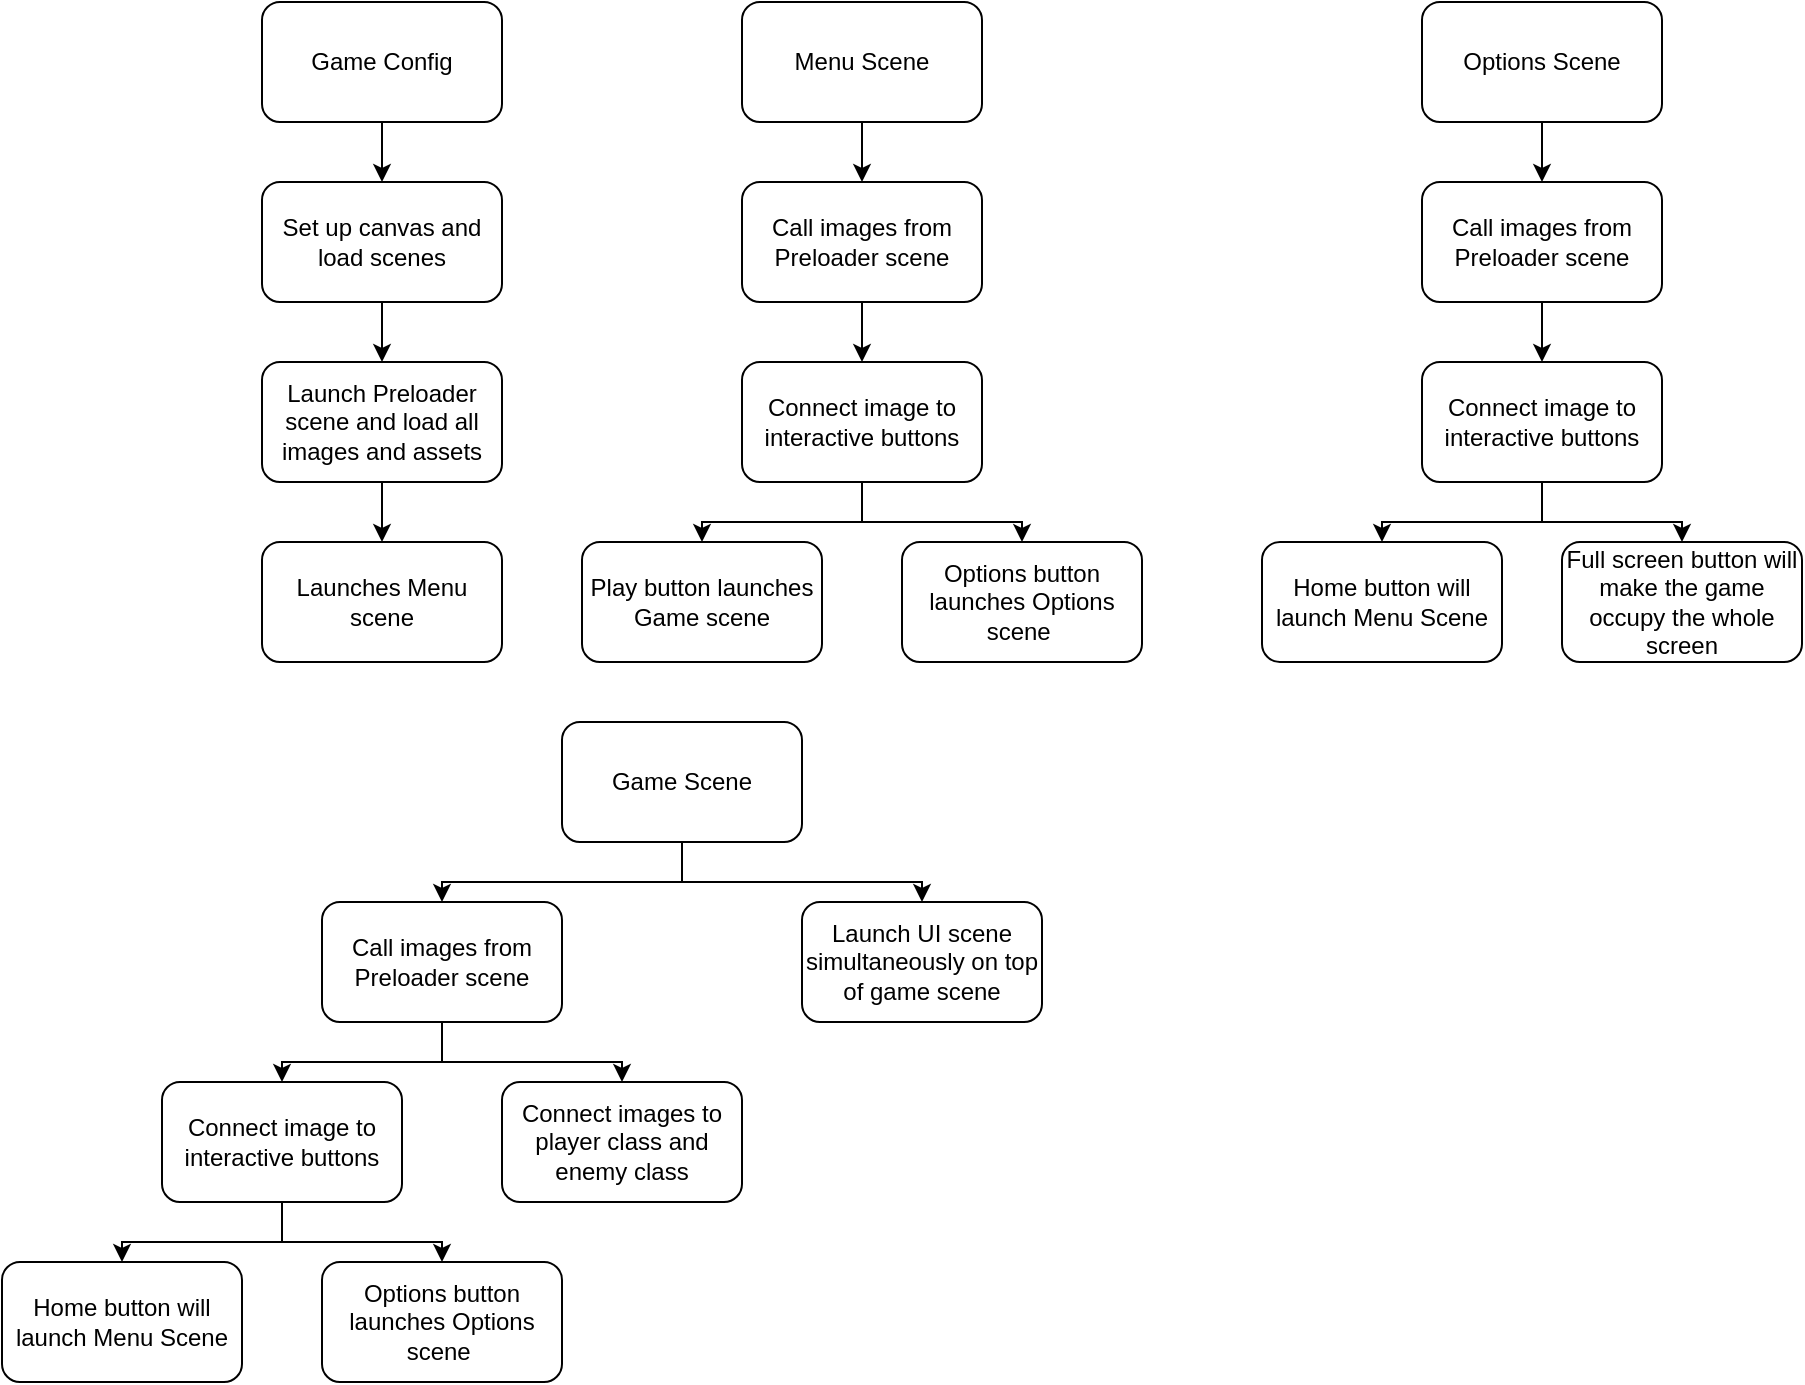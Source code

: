 <mxfile pages="1" version="11.2.5" type="github"><diagram id="lfXYJvxCAhUcY_fn3c6l" name="Page-1"><mxGraphModel dx="2249" dy="764" grid="1" gridSize="10" guides="1" tooltips="1" connect="1" arrows="1" fold="1" page="1" pageScale="1" pageWidth="827" pageHeight="1169" math="0" shadow="0"><root><mxCell id="0"/><mxCell id="1" parent="0"/><mxCell id="5WL3lZxglGsXFXUX4CAb-3" value="" style="edgeStyle=orthogonalEdgeStyle;rounded=0;orthogonalLoop=1;jettySize=auto;html=1;" edge="1" parent="1" source="5WL3lZxglGsXFXUX4CAb-1" target="5WL3lZxglGsXFXUX4CAb-2"><mxGeometry relative="1" as="geometry"/></mxCell><mxCell id="5WL3lZxglGsXFXUX4CAb-1" value="Game Config" style="rounded=1;whiteSpace=wrap;html=1;" vertex="1" parent="1"><mxGeometry x="10" width="120" height="60" as="geometry"/></mxCell><mxCell id="5WL3lZxglGsXFXUX4CAb-8" value="" style="edgeStyle=orthogonalEdgeStyle;rounded=0;orthogonalLoop=1;jettySize=auto;html=1;" edge="1" parent="1" source="5WL3lZxglGsXFXUX4CAb-2" target="5WL3lZxglGsXFXUX4CAb-7"><mxGeometry relative="1" as="geometry"/></mxCell><mxCell id="5WL3lZxglGsXFXUX4CAb-2" value="Set up canvas and load scenes" style="rounded=1;whiteSpace=wrap;html=1;" vertex="1" parent="1"><mxGeometry x="10" y="90" width="120" height="60" as="geometry"/></mxCell><mxCell id="5WL3lZxglGsXFXUX4CAb-10" value="" style="edgeStyle=orthogonalEdgeStyle;rounded=0;orthogonalLoop=1;jettySize=auto;html=1;" edge="1" parent="1" source="5WL3lZxglGsXFXUX4CAb-7" target="5WL3lZxglGsXFXUX4CAb-9"><mxGeometry relative="1" as="geometry"/></mxCell><mxCell id="5WL3lZxglGsXFXUX4CAb-7" value="Launch Preloader scene and load all images and assets" style="rounded=1;whiteSpace=wrap;html=1;" vertex="1" parent="1"><mxGeometry x="10" y="180" width="120" height="60" as="geometry"/></mxCell><mxCell id="5WL3lZxglGsXFXUX4CAb-9" value="Launches Menu scene" style="rounded=1;whiteSpace=wrap;html=1;" vertex="1" parent="1"><mxGeometry x="10" y="270" width="120" height="60" as="geometry"/></mxCell><mxCell id="5WL3lZxglGsXFXUX4CAb-13" value="" style="edgeStyle=orthogonalEdgeStyle;rounded=0;orthogonalLoop=1;jettySize=auto;html=1;" edge="1" parent="1" source="5WL3lZxglGsXFXUX4CAb-11" target="5WL3lZxglGsXFXUX4CAb-12"><mxGeometry relative="1" as="geometry"/></mxCell><mxCell id="5WL3lZxglGsXFXUX4CAb-11" value="Menu Scene" style="rounded=1;whiteSpace=wrap;html=1;" vertex="1" parent="1"><mxGeometry x="250" width="120" height="60" as="geometry"/></mxCell><mxCell id="5WL3lZxglGsXFXUX4CAb-15" value="" style="edgeStyle=orthogonalEdgeStyle;rounded=0;orthogonalLoop=1;jettySize=auto;html=1;" edge="1" parent="1" source="5WL3lZxglGsXFXUX4CAb-12" target="5WL3lZxglGsXFXUX4CAb-14"><mxGeometry relative="1" as="geometry"/></mxCell><mxCell id="5WL3lZxglGsXFXUX4CAb-12" value="Call images from Preloader scene" style="rounded=1;whiteSpace=wrap;html=1;" vertex="1" parent="1"><mxGeometry x="250" y="90" width="120" height="60" as="geometry"/></mxCell><mxCell id="5WL3lZxglGsXFXUX4CAb-17" value="" style="edgeStyle=orthogonalEdgeStyle;rounded=0;orthogonalLoop=1;jettySize=auto;html=1;" edge="1" parent="1" source="5WL3lZxglGsXFXUX4CAb-14" target="5WL3lZxglGsXFXUX4CAb-16"><mxGeometry relative="1" as="geometry"/></mxCell><mxCell id="5WL3lZxglGsXFXUX4CAb-19" value="" style="edgeStyle=orthogonalEdgeStyle;rounded=0;orthogonalLoop=1;jettySize=auto;html=1;" edge="1" parent="1" source="5WL3lZxglGsXFXUX4CAb-14" target="5WL3lZxglGsXFXUX4CAb-18"><mxGeometry relative="1" as="geometry"/></mxCell><mxCell id="5WL3lZxglGsXFXUX4CAb-14" value="Connect image to interactive&amp;nbsp;buttons" style="rounded=1;whiteSpace=wrap;html=1;" vertex="1" parent="1"><mxGeometry x="250" y="180" width="120" height="60" as="geometry"/></mxCell><mxCell id="5WL3lZxglGsXFXUX4CAb-18" value="Options button launches Options scene&amp;nbsp;" style="rounded=1;whiteSpace=wrap;html=1;" vertex="1" parent="1"><mxGeometry x="330" y="270" width="120" height="60" as="geometry"/></mxCell><mxCell id="5WL3lZxglGsXFXUX4CAb-16" value="Play button launches Game scene" style="rounded=1;whiteSpace=wrap;html=1;" vertex="1" parent="1"><mxGeometry x="170" y="270" width="120" height="60" as="geometry"/></mxCell><mxCell id="5WL3lZxglGsXFXUX4CAb-25" value="" style="edgeStyle=orthogonalEdgeStyle;rounded=0;orthogonalLoop=1;jettySize=auto;html=1;" edge="1" parent="1" source="5WL3lZxglGsXFXUX4CAb-26" target="5WL3lZxglGsXFXUX4CAb-28"><mxGeometry relative="1" as="geometry"/></mxCell><mxCell id="5WL3lZxglGsXFXUX4CAb-26" value="Options Scene" style="rounded=1;whiteSpace=wrap;html=1;" vertex="1" parent="1"><mxGeometry x="590" width="120" height="60" as="geometry"/></mxCell><mxCell id="5WL3lZxglGsXFXUX4CAb-27" value="" style="edgeStyle=orthogonalEdgeStyle;rounded=0;orthogonalLoop=1;jettySize=auto;html=1;" edge="1" parent="1" source="5WL3lZxglGsXFXUX4CAb-28" target="5WL3lZxglGsXFXUX4CAb-29"><mxGeometry relative="1" as="geometry"/></mxCell><mxCell id="5WL3lZxglGsXFXUX4CAb-28" value="Call images from Preloader scene" style="rounded=1;whiteSpace=wrap;html=1;" vertex="1" parent="1"><mxGeometry x="590" y="90" width="120" height="60" as="geometry"/></mxCell><mxCell id="5WL3lZxglGsXFXUX4CAb-31" value="" style="edgeStyle=orthogonalEdgeStyle;rounded=0;orthogonalLoop=1;jettySize=auto;html=1;" edge="1" parent="1" source="5WL3lZxglGsXFXUX4CAb-29" target="5WL3lZxglGsXFXUX4CAb-30"><mxGeometry relative="1" as="geometry"/></mxCell><mxCell id="5WL3lZxglGsXFXUX4CAb-35" value="" style="edgeStyle=orthogonalEdgeStyle;rounded=0;orthogonalLoop=1;jettySize=auto;html=1;" edge="1" parent="1" source="5WL3lZxglGsXFXUX4CAb-29" target="5WL3lZxglGsXFXUX4CAb-34"><mxGeometry relative="1" as="geometry"/></mxCell><mxCell id="5WL3lZxglGsXFXUX4CAb-29" value="Connect image to interactive&amp;nbsp;buttons" style="rounded=1;whiteSpace=wrap;html=1;" vertex="1" parent="1"><mxGeometry x="590" y="180" width="120" height="60" as="geometry"/></mxCell><mxCell id="5WL3lZxglGsXFXUX4CAb-34" value="Home button will launch Menu Scene" style="rounded=1;whiteSpace=wrap;html=1;" vertex="1" parent="1"><mxGeometry x="510" y="270" width="120" height="60" as="geometry"/></mxCell><mxCell id="5WL3lZxglGsXFXUX4CAb-30" value="Full screen button will make the game occupy the whole screen" style="rounded=1;whiteSpace=wrap;html=1;" vertex="1" parent="1"><mxGeometry x="660" y="270" width="120" height="60" as="geometry"/></mxCell><mxCell id="5WL3lZxglGsXFXUX4CAb-36" value="" style="edgeStyle=orthogonalEdgeStyle;rounded=0;orthogonalLoop=1;jettySize=auto;html=1;" edge="1" parent="1" source="5WL3lZxglGsXFXUX4CAb-37" target="5WL3lZxglGsXFXUX4CAb-39"><mxGeometry relative="1" as="geometry"><Array as="points"><mxPoint x="220" y="440"/><mxPoint x="100" y="440"/></Array></mxGeometry></mxCell><mxCell id="5WL3lZxglGsXFXUX4CAb-49" value="" style="edgeStyle=orthogonalEdgeStyle;rounded=0;orthogonalLoop=1;jettySize=auto;html=1;" edge="1" parent="1" source="5WL3lZxglGsXFXUX4CAb-37" target="5WL3lZxglGsXFXUX4CAb-48"><mxGeometry relative="1" as="geometry"><Array as="points"><mxPoint x="220" y="440"/><mxPoint x="340" y="440"/></Array></mxGeometry></mxCell><mxCell id="5WL3lZxglGsXFXUX4CAb-37" value="Game Scene" style="rounded=1;whiteSpace=wrap;html=1;" vertex="1" parent="1"><mxGeometry x="160" y="360" width="120" height="60" as="geometry"/></mxCell><mxCell id="5WL3lZxglGsXFXUX4CAb-48" value="Launch UI scene simultaneously on top of game scene" style="rounded=1;whiteSpace=wrap;html=1;" vertex="1" parent="1"><mxGeometry x="280" y="450" width="120" height="60" as="geometry"/></mxCell><mxCell id="5WL3lZxglGsXFXUX4CAb-38" value="" style="edgeStyle=orthogonalEdgeStyle;rounded=0;orthogonalLoop=1;jettySize=auto;html=1;entryX=0.5;entryY=0;entryDx=0;entryDy=0;" edge="1" parent="1" source="5WL3lZxglGsXFXUX4CAb-39" target="5WL3lZxglGsXFXUX4CAb-40"><mxGeometry relative="1" as="geometry"><Array as="points"><mxPoint x="100" y="530"/><mxPoint x="20" y="530"/></Array></mxGeometry></mxCell><mxCell id="5WL3lZxglGsXFXUX4CAb-47" value="" style="edgeStyle=orthogonalEdgeStyle;rounded=0;orthogonalLoop=1;jettySize=auto;html=1;entryX=0.5;entryY=0;entryDx=0;entryDy=0;entryPerimeter=0;" edge="1" parent="1" target="5WL3lZxglGsXFXUX4CAb-46"><mxGeometry relative="1" as="geometry"><mxPoint x="100" y="510" as="sourcePoint"/><Array as="points"><mxPoint x="100" y="530"/><mxPoint x="190" y="530"/></Array></mxGeometry></mxCell><mxCell id="5WL3lZxglGsXFXUX4CAb-39" value="Call images from Preloader scene" style="rounded=1;whiteSpace=wrap;html=1;" vertex="1" parent="1"><mxGeometry x="40" y="450" width="120" height="60" as="geometry"/></mxCell><mxCell id="5WL3lZxglGsXFXUX4CAb-46" value="Connect images to player class and enemy class" style="rounded=1;whiteSpace=wrap;html=1;" vertex="1" parent="1"><mxGeometry x="130" y="540" width="120" height="60" as="geometry"/></mxCell><mxCell id="5WL3lZxglGsXFXUX4CAb-42" style="edgeStyle=orthogonalEdgeStyle;rounded=0;orthogonalLoop=1;jettySize=auto;html=1;exitX=0.5;exitY=1;exitDx=0;exitDy=0;entryX=0.5;entryY=0;entryDx=0;entryDy=0;" edge="1" parent="1" source="5WL3lZxglGsXFXUX4CAb-40" target="5WL3lZxglGsXFXUX4CAb-41"><mxGeometry relative="1" as="geometry"><Array as="points"><mxPoint x="20" y="620"/><mxPoint x="-60" y="620"/></Array></mxGeometry></mxCell><mxCell id="5WL3lZxglGsXFXUX4CAb-44" style="edgeStyle=orthogonalEdgeStyle;rounded=0;orthogonalLoop=1;jettySize=auto;html=1;entryX=0.5;entryY=0;entryDx=0;entryDy=0;" edge="1" parent="1" source="5WL3lZxglGsXFXUX4CAb-40" target="5WL3lZxglGsXFXUX4CAb-43"><mxGeometry relative="1" as="geometry"><Array as="points"><mxPoint x="20" y="620"/><mxPoint x="100" y="620"/></Array></mxGeometry></mxCell><mxCell id="5WL3lZxglGsXFXUX4CAb-40" value="Connect image to interactive&amp;nbsp;buttons" style="rounded=1;whiteSpace=wrap;html=1;" vertex="1" parent="1"><mxGeometry x="-40" y="540" width="120" height="60" as="geometry"/></mxCell><mxCell id="5WL3lZxglGsXFXUX4CAb-41" value="Home button will launch Menu Scene" style="rounded=1;whiteSpace=wrap;html=1;" vertex="1" parent="1"><mxGeometry x="-120" y="630" width="120" height="60" as="geometry"/></mxCell><mxCell id="5WL3lZxglGsXFXUX4CAb-43" value="Options button launches Options scene&amp;nbsp;" style="rounded=1;whiteSpace=wrap;html=1;" vertex="1" parent="1"><mxGeometry x="40" y="630" width="120" height="60" as="geometry"/></mxCell></root></mxGraphModel></diagram></mxfile>